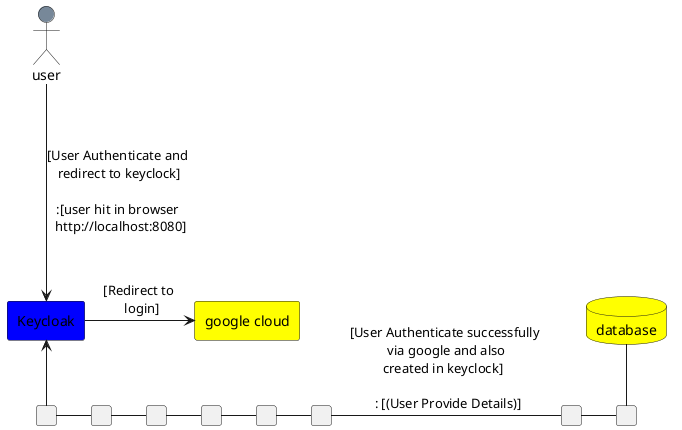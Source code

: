 @startuml
actor "user" as u #LightSlateGray
rectangle "Keycloak" as K #Blue
rectangle "google cloud" as gc #Yellow
database "database" as D #Yellow
rectangle " " as g 
rectangle " " as i 
rectangle " " as o
rectangle " " as tt
rectangle " " as yy
rectangle " " as ff 
rectangle " " as ll
rectangle " " as hu
u--->K  :[User Authenticate and \n redirect to keyclock] \n \n:[user hit in browser \n http://localhost:8080]
K -right->gc : [Redirect to \n login]
K <-down-g
g-right----i
i-right-o
o-right-tt
tt-right-yy
yy-right-ff
ff-right-ll :[User Authenticate successfully \n via google and also \n created in keyclock]   \n \n : [(User Provide Details)]
ll-right-hu
hu-up-D
@enduml
